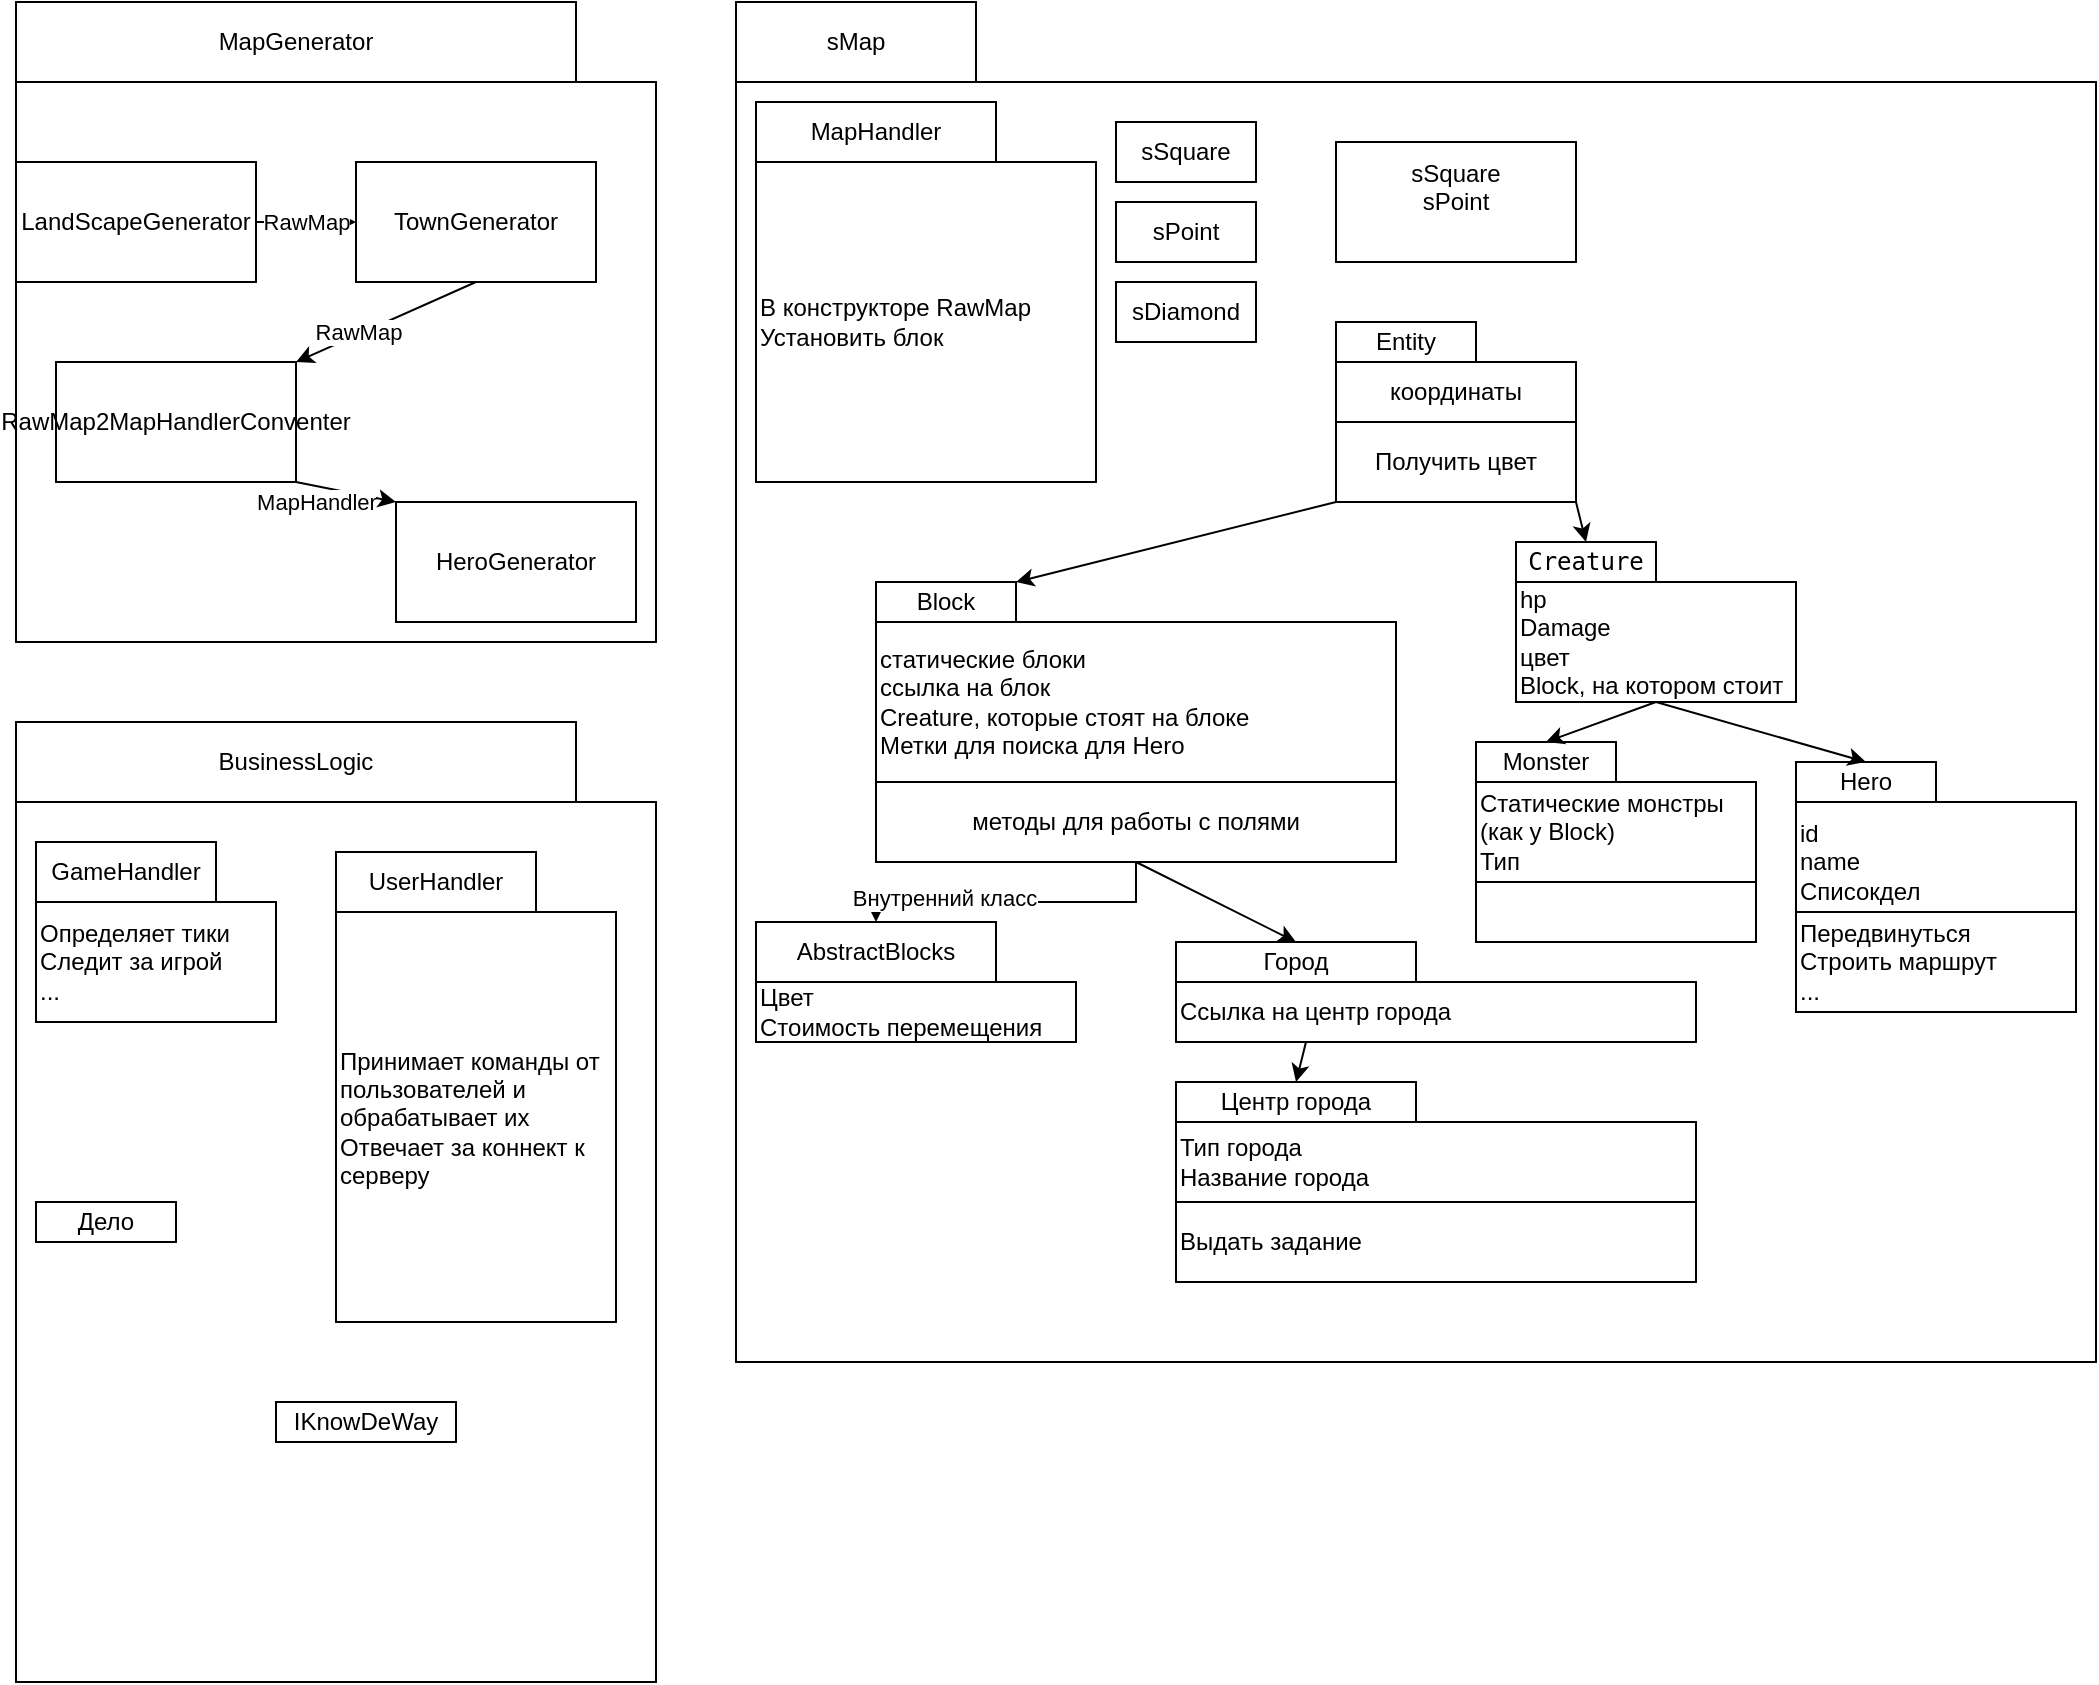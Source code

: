 <mxfile version="13.8.0" type="device"><diagram id="33skyMMPOQMqHlz3gAwK" name="Page-1"><mxGraphModel dx="1854" dy="929" grid="1" gridSize="10" guides="1" tooltips="1" connect="1" arrows="1" fold="1" page="1" pageScale="1" pageWidth="827" pageHeight="1169" math="0" shadow="0"><root><mxCell id="0"/><mxCell id="1" parent="0"/><mxCell id="y8XdX4rXwKziTwZXyiWL-1" value="MapGenerator" style="rounded=0;whiteSpace=wrap;html=1;" vertex="1" parent="1"><mxGeometry width="280" height="40" as="geometry"/></mxCell><mxCell id="y8XdX4rXwKziTwZXyiWL-2" value="" style="rounded=0;whiteSpace=wrap;html=1;" vertex="1" parent="1"><mxGeometry y="40" width="320" height="280" as="geometry"/></mxCell><mxCell id="y8XdX4rXwKziTwZXyiWL-6" value="RawMap" style="edgeStyle=orthogonalEdgeStyle;rounded=0;orthogonalLoop=1;jettySize=auto;html=1;" edge="1" parent="1" source="y8XdX4rXwKziTwZXyiWL-4" target="y8XdX4rXwKziTwZXyiWL-5"><mxGeometry relative="1" as="geometry"/></mxCell><mxCell id="y8XdX4rXwKziTwZXyiWL-4" value="LandScapeGenerator" style="rounded=0;whiteSpace=wrap;html=1;" vertex="1" parent="1"><mxGeometry y="80" width="120" height="60" as="geometry"/></mxCell><mxCell id="y8XdX4rXwKziTwZXyiWL-5" value="TownGenerator" style="rounded=0;whiteSpace=wrap;html=1;" vertex="1" parent="1"><mxGeometry x="170" y="80" width="120" height="60" as="geometry"/></mxCell><mxCell id="y8XdX4rXwKziTwZXyiWL-7" value="&lt;div&gt;HeroGenerator&lt;/div&gt;" style="rounded=0;whiteSpace=wrap;html=1;" vertex="1" parent="1"><mxGeometry x="190" y="250" width="120" height="60" as="geometry"/></mxCell><mxCell id="y8XdX4rXwKziTwZXyiWL-10" value="" style="rounded=0;whiteSpace=wrap;html=1;" vertex="1" parent="1"><mxGeometry x="360" y="40" width="680" height="640" as="geometry"/></mxCell><mxCell id="y8XdX4rXwKziTwZXyiWL-11" value="&lt;div&gt;sMap&lt;/div&gt;" style="rounded=0;whiteSpace=wrap;html=1;" vertex="1" parent="1"><mxGeometry x="360" width="120" height="40" as="geometry"/></mxCell><mxCell id="y8XdX4rXwKziTwZXyiWL-9" value="MapHandler" style="rounded=0;whiteSpace=wrap;html=1;" vertex="1" parent="1"><mxGeometry x="370" y="50" width="120" height="30" as="geometry"/></mxCell><mxCell id="y8XdX4rXwKziTwZXyiWL-12" value="&lt;div align=&quot;left&quot;&gt;В конструкторе RawMap&lt;br&gt;&lt;/div&gt;&lt;div align=&quot;left&quot;&gt;Установить блок&lt;/div&gt;" style="rounded=0;whiteSpace=wrap;html=1;align=left;" vertex="1" parent="1"><mxGeometry x="370" y="80" width="170" height="160" as="geometry"/></mxCell><mxCell id="y8XdX4rXwKziTwZXyiWL-13" value="&lt;div&gt;sSquare&lt;/div&gt;&lt;div&gt;sPoint&lt;/div&gt;&lt;div&gt;&lt;br&gt;&lt;/div&gt;" style="rounded=0;whiteSpace=wrap;html=1;" vertex="1" parent="1"><mxGeometry x="660" y="70" width="120" height="60" as="geometry"/></mxCell><mxCell id="y8XdX4rXwKziTwZXyiWL-14" value="&lt;div&gt;Entity&lt;/div&gt;" style="rounded=0;whiteSpace=wrap;html=1;" vertex="1" parent="1"><mxGeometry x="660" y="160" width="70" height="20" as="geometry"/></mxCell><mxCell id="y8XdX4rXwKziTwZXyiWL-15" value="Block" style="rounded=0;whiteSpace=wrap;html=1;" vertex="1" parent="1"><mxGeometry x="430" y="290" width="70" height="20" as="geometry"/></mxCell><mxCell id="y8XdX4rXwKziTwZXyiWL-16" value="&lt;pre class=&quot;tw-data-text tw-text-large XcVN5d tw-ta&quot; id=&quot;tw-target-text&quot; style=&quot;text-align: left&quot; dir=&quot;ltr&quot;&gt;&lt;span lang=&quot;en&quot;&gt;Creature&lt;/span&gt;&lt;/pre&gt;" style="rounded=0;whiteSpace=wrap;html=1;" vertex="1" parent="1"><mxGeometry x="750" y="270" width="70" height="20" as="geometry"/></mxCell><mxCell id="y8XdX4rXwKziTwZXyiWL-17" value="&lt;div&gt;координаты&lt;/div&gt;" style="rounded=0;whiteSpace=wrap;html=1;" vertex="1" parent="1"><mxGeometry x="660" y="180" width="120" height="30" as="geometry"/></mxCell><mxCell id="y8XdX4rXwKziTwZXyiWL-18" value="sSquare" style="rounded=0;whiteSpace=wrap;html=1;" vertex="1" parent="1"><mxGeometry x="550" y="60" width="70" height="30" as="geometry"/></mxCell><mxCell id="y8XdX4rXwKziTwZXyiWL-19" value="sPoint" style="rounded=0;whiteSpace=wrap;html=1;" vertex="1" parent="1"><mxGeometry x="550" y="100" width="70" height="30" as="geometry"/></mxCell><mxCell id="y8XdX4rXwKziTwZXyiWL-20" value="sDiamond" style="rounded=0;whiteSpace=wrap;html=1;" vertex="1" parent="1"><mxGeometry x="550" y="140" width="70" height="30" as="geometry"/></mxCell><mxCell id="y8XdX4rXwKziTwZXyiWL-21" value="&lt;div align=&quot;left&quot;&gt;hp&lt;br&gt;&lt;/div&gt;&lt;div align=&quot;left&quot;&gt;Damage&lt;/div&gt;&lt;div align=&quot;left&quot;&gt;цвет&lt;br&gt;&lt;/div&gt;&lt;div align=&quot;left&quot;&gt;Block, на котором стоит&lt;br&gt;&lt;/div&gt;" style="rounded=0;whiteSpace=wrap;html=1;align=left;" vertex="1" parent="1"><mxGeometry x="750" y="290" width="140" height="60" as="geometry"/></mxCell><mxCell id="y8XdX4rXwKziTwZXyiWL-22" value="Получить цвет" style="rounded=0;whiteSpace=wrap;html=1;" vertex="1" parent="1"><mxGeometry x="660" y="210" width="120" height="40" as="geometry"/></mxCell><mxCell id="y8XdX4rXwKziTwZXyiWL-23" value="&lt;div align=&quot;left&quot;&gt;статические блоки&lt;/div&gt;&lt;div align=&quot;left&quot;&gt;ссылка на блок&lt;/div&gt;&lt;div align=&quot;left&quot;&gt;Creature, которые стоят на блоке&lt;br&gt;&lt;/div&gt;&lt;div&gt;Метки для поиска для Hero&lt;br&gt;&lt;/div&gt;" style="rounded=0;whiteSpace=wrap;html=1;align=left;" vertex="1" parent="1"><mxGeometry x="430" y="310" width="260" height="80" as="geometry"/></mxCell><mxCell id="y8XdX4rXwKziTwZXyiWL-26" style="edgeStyle=orthogonalEdgeStyle;rounded=0;orthogonalLoop=1;jettySize=auto;html=1;entryX=0.5;entryY=0;entryDx=0;entryDy=0;" edge="1" parent="1" source="y8XdX4rXwKziTwZXyiWL-24" target="y8XdX4rXwKziTwZXyiWL-25"><mxGeometry relative="1" as="geometry"/></mxCell><mxCell id="y8XdX4rXwKziTwZXyiWL-27" value="Внутренний класс" style="edgeLabel;html=1;align=center;verticalAlign=middle;resizable=0;points=[];" vertex="1" connectable="0" parent="y8XdX4rXwKziTwZXyiWL-26"><mxGeometry x="0.459" y="-2" relative="1" as="geometry"><mxPoint as="offset"/></mxGeometry></mxCell><mxCell id="y8XdX4rXwKziTwZXyiWL-24" value="методы для работы с полями" style="rounded=0;whiteSpace=wrap;html=1;" vertex="1" parent="1"><mxGeometry x="430" y="390" width="260" height="40" as="geometry"/></mxCell><mxCell id="y8XdX4rXwKziTwZXyiWL-25" value="AbstractBlocks" style="rounded=0;whiteSpace=wrap;html=1;" vertex="1" parent="1"><mxGeometry x="370" y="460" width="120" height="30" as="geometry"/></mxCell><mxCell id="y8XdX4rXwKziTwZXyiWL-28" value="&lt;div&gt;Город&lt;/div&gt;" style="rounded=0;whiteSpace=wrap;html=1;" vertex="1" parent="1"><mxGeometry x="580" y="470" width="120" height="20" as="geometry"/></mxCell><mxCell id="y8XdX4rXwKziTwZXyiWL-31" value="Ссылка на центр города" style="rounded=0;whiteSpace=wrap;html=1;align=left;" vertex="1" parent="1"><mxGeometry x="580" y="490" width="260" height="30" as="geometry"/></mxCell><mxCell id="y8XdX4rXwKziTwZXyiWL-32" value="Центр города" style="rounded=0;whiteSpace=wrap;html=1;" vertex="1" parent="1"><mxGeometry x="580" y="540" width="120" height="20" as="geometry"/></mxCell><mxCell id="y8XdX4rXwKziTwZXyiWL-33" value="&lt;div&gt;Тип города&lt;/div&gt;&lt;div&gt;Название города&lt;br&gt;&lt;/div&gt;" style="rounded=0;whiteSpace=wrap;html=1;align=left;" vertex="1" parent="1"><mxGeometry x="580" y="560" width="260" height="40" as="geometry"/></mxCell><mxCell id="y8XdX4rXwKziTwZXyiWL-36" value="" style="endArrow=classic;html=1;exitX=0.25;exitY=1;exitDx=0;exitDy=0;" edge="1" parent="1" source="y8XdX4rXwKziTwZXyiWL-31"><mxGeometry width="50" height="50" relative="1" as="geometry"><mxPoint x="570" y="680" as="sourcePoint"/><mxPoint x="640" y="540" as="targetPoint"/></mxGeometry></mxCell><mxCell id="y8XdX4rXwKziTwZXyiWL-38" value="" style="endArrow=classic;html=1;exitX=0.5;exitY=1;exitDx=0;exitDy=0;entryX=0.5;entryY=0;entryDx=0;entryDy=0;" edge="1" parent="1" source="y8XdX4rXwKziTwZXyiWL-24" target="y8XdX4rXwKziTwZXyiWL-28"><mxGeometry width="50" height="50" relative="1" as="geometry"><mxPoint x="450" y="570" as="sourcePoint"/><mxPoint x="500" y="520" as="targetPoint"/></mxGeometry></mxCell><mxCell id="y8XdX4rXwKziTwZXyiWL-39" value="" style="endArrow=classic;html=1;exitX=0;exitY=1;exitDx=0;exitDy=0;entryX=1;entryY=0;entryDx=0;entryDy=0;" edge="1" parent="1" source="y8XdX4rXwKziTwZXyiWL-22" target="y8XdX4rXwKziTwZXyiWL-15"><mxGeometry width="50" height="50" relative="1" as="geometry"><mxPoint x="580" y="290" as="sourcePoint"/><mxPoint x="630" y="240" as="targetPoint"/></mxGeometry></mxCell><mxCell id="y8XdX4rXwKziTwZXyiWL-40" value="" style="endArrow=classic;html=1;exitX=1;exitY=1;exitDx=0;exitDy=0;entryX=0.5;entryY=0;entryDx=0;entryDy=0;" edge="1" parent="1" source="y8XdX4rXwKziTwZXyiWL-22" target="y8XdX4rXwKziTwZXyiWL-16"><mxGeometry width="50" height="50" relative="1" as="geometry"><mxPoint x="960" y="290" as="sourcePoint"/><mxPoint x="1010" y="240" as="targetPoint"/></mxGeometry></mxCell><mxCell id="y8XdX4rXwKziTwZXyiWL-42" value="RawMap2MapHandlerConventer" style="rounded=0;whiteSpace=wrap;html=1;" vertex="1" parent="1"><mxGeometry x="20" y="180" width="120" height="60" as="geometry"/></mxCell><mxCell id="y8XdX4rXwKziTwZXyiWL-43" value="" style="endArrow=classic;html=1;exitX=0.5;exitY=1;exitDx=0;exitDy=0;entryX=1;entryY=0;entryDx=0;entryDy=0;" edge="1" parent="1" source="y8XdX4rXwKziTwZXyiWL-5" target="y8XdX4rXwKziTwZXyiWL-42"><mxGeometry width="50" height="50" relative="1" as="geometry"><mxPoint x="190" y="220" as="sourcePoint"/><mxPoint x="240" y="170" as="targetPoint"/></mxGeometry></mxCell><mxCell id="y8XdX4rXwKziTwZXyiWL-44" value="RawMap" style="edgeLabel;html=1;align=center;verticalAlign=middle;resizable=0;points=[];" vertex="1" connectable="0" parent="y8XdX4rXwKziTwZXyiWL-43"><mxGeometry x="0.303" y="-1" relative="1" as="geometry"><mxPoint as="offset"/></mxGeometry></mxCell><mxCell id="y8XdX4rXwKziTwZXyiWL-45" value="" style="endArrow=classic;html=1;exitX=1;exitY=1;exitDx=0;exitDy=0;entryX=0;entryY=0;entryDx=0;entryDy=0;" edge="1" parent="1" source="y8XdX4rXwKziTwZXyiWL-42" target="y8XdX4rXwKziTwZXyiWL-7"><mxGeometry width="50" height="50" relative="1" as="geometry"><mxPoint x="150" y="380" as="sourcePoint"/><mxPoint x="200" y="330" as="targetPoint"/></mxGeometry></mxCell><mxCell id="y8XdX4rXwKziTwZXyiWL-46" value="MapHandler" style="edgeLabel;html=1;align=center;verticalAlign=middle;resizable=0;points=[];" vertex="1" connectable="0" parent="y8XdX4rXwKziTwZXyiWL-45"><mxGeometry x="0.386" relative="1" as="geometry"><mxPoint x="-24.74" y="3.05" as="offset"/></mxGeometry></mxCell><mxCell id="y8XdX4rXwKziTwZXyiWL-48" value="Hero" style="rounded=0;whiteSpace=wrap;html=1;" vertex="1" parent="1"><mxGeometry x="890" y="380" width="70" height="20" as="geometry"/></mxCell><mxCell id="y8XdX4rXwKziTwZXyiWL-49" value="&lt;div&gt;id&lt;/div&gt;&lt;div&gt;name&lt;br&gt;&lt;/div&gt;&lt;div&gt;Списокдел&lt;br&gt;&lt;/div&gt;" style="rounded=0;whiteSpace=wrap;html=1;align=left;" vertex="1" parent="1"><mxGeometry x="890" y="400" width="140" height="60" as="geometry"/></mxCell><mxCell id="y8XdX4rXwKziTwZXyiWL-50" value="&lt;div&gt;Передвинуться&lt;/div&gt;&lt;div&gt;Строить маршрут&lt;br&gt;&lt;/div&gt;&lt;div&gt;...&lt;/div&gt;" style="rounded=0;whiteSpace=wrap;html=1;align=left;" vertex="1" parent="1"><mxGeometry x="890" y="455" width="140" height="50" as="geometry"/></mxCell><mxCell id="y8XdX4rXwKziTwZXyiWL-51" value="Monster" style="rounded=0;whiteSpace=wrap;html=1;" vertex="1" parent="1"><mxGeometry x="730" y="370" width="70" height="20" as="geometry"/></mxCell><mxCell id="y8XdX4rXwKziTwZXyiWL-52" value="&lt;div&gt;Статические монстры (как у Block)&lt;br&gt;&lt;/div&gt;&lt;div&gt;Тип&lt;/div&gt;" style="rounded=0;whiteSpace=wrap;html=1;align=left;" vertex="1" parent="1"><mxGeometry x="730" y="390" width="140" height="50" as="geometry"/></mxCell><mxCell id="y8XdX4rXwKziTwZXyiWL-53" value="" style="rounded=0;whiteSpace=wrap;html=1;align=left;" vertex="1" parent="1"><mxGeometry x="730" y="440" width="140" height="30" as="geometry"/></mxCell><mxCell id="y8XdX4rXwKziTwZXyiWL-54" value="&lt;div align=&quot;left&quot;&gt;Цвет&lt;/div&gt;&lt;div align=&quot;left&quot;&gt;Стоимость перемещения&lt;br&gt;&lt;/div&gt;" style="rounded=0;whiteSpace=wrap;html=1;align=left;" vertex="1" parent="1"><mxGeometry x="370" y="490" width="160" height="30" as="geometry"/></mxCell><mxCell id="y8XdX4rXwKziTwZXyiWL-56" value="" style="endArrow=classic;html=1;exitX=0.5;exitY=1;exitDx=0;exitDy=0;entryX=0.5;entryY=0;entryDx=0;entryDy=0;" edge="1" parent="1" source="y8XdX4rXwKziTwZXyiWL-21" target="y8XdX4rXwKziTwZXyiWL-51"><mxGeometry width="50" height="50" relative="1" as="geometry"><mxPoint x="1080" y="340" as="sourcePoint"/><mxPoint x="1130" y="290" as="targetPoint"/></mxGeometry></mxCell><mxCell id="y8XdX4rXwKziTwZXyiWL-57" value="" style="endArrow=classic;html=1;exitX=0.5;exitY=1;exitDx=0;exitDy=0;entryX=0.5;entryY=0;entryDx=0;entryDy=0;" edge="1" parent="1" source="y8XdX4rXwKziTwZXyiWL-21" target="y8XdX4rXwKziTwZXyiWL-48"><mxGeometry width="50" height="50" relative="1" as="geometry"><mxPoint x="1060" y="380" as="sourcePoint"/><mxPoint x="1110" y="330" as="targetPoint"/></mxGeometry></mxCell><mxCell id="y8XdX4rXwKziTwZXyiWL-59" value="BusinessLogic" style="rounded=0;whiteSpace=wrap;html=1;" vertex="1" parent="1"><mxGeometry y="360" width="280" height="40" as="geometry"/></mxCell><mxCell id="y8XdX4rXwKziTwZXyiWL-60" value="" style="rounded=0;whiteSpace=wrap;html=1;" vertex="1" parent="1"><mxGeometry y="400" width="320" height="440" as="geometry"/></mxCell><mxCell id="y8XdX4rXwKziTwZXyiWL-61" value="GameHandler" style="rounded=0;whiteSpace=wrap;html=1;" vertex="1" parent="1"><mxGeometry x="10" y="420" width="90" height="30" as="geometry"/></mxCell><mxCell id="y8XdX4rXwKziTwZXyiWL-62" value="UserHandler" style="rounded=0;whiteSpace=wrap;html=1;" vertex="1" parent="1"><mxGeometry x="160" y="425" width="100" height="30" as="geometry"/></mxCell><mxCell id="y8XdX4rXwKziTwZXyiWL-63" value="&lt;div align=&quot;left&quot;&gt;Определяет тики&lt;/div&gt;&lt;div align=&quot;left&quot;&gt;Следит за игрой&lt;/div&gt;&lt;div align=&quot;left&quot;&gt;...&lt;br&gt;&lt;/div&gt;" style="rounded=0;whiteSpace=wrap;html=1;align=left;" vertex="1" parent="1"><mxGeometry x="10" y="450" width="120" height="60" as="geometry"/></mxCell><mxCell id="y8XdX4rXwKziTwZXyiWL-64" value="&lt;div&gt;Принимает команды от пользователей и обрабатывает их&lt;/div&gt;&lt;div&gt;Отвечает за коннект к серверу&lt;br&gt;&lt;/div&gt;" style="rounded=0;whiteSpace=wrap;html=1;align=left;" vertex="1" parent="1"><mxGeometry x="160" y="455" width="140" height="205" as="geometry"/></mxCell><mxCell id="y8XdX4rXwKziTwZXyiWL-65" value="Выдать задание" style="rounded=0;whiteSpace=wrap;html=1;align=left;" vertex="1" parent="1"><mxGeometry x="580" y="600" width="260" height="40" as="geometry"/></mxCell><mxCell id="y8XdX4rXwKziTwZXyiWL-66" value="Дело" style="rounded=0;whiteSpace=wrap;html=1;" vertex="1" parent="1"><mxGeometry x="10" y="600" width="70" height="20" as="geometry"/></mxCell><mxCell id="y8XdX4rXwKziTwZXyiWL-67" value="IKnowDeWay" style="rounded=0;whiteSpace=wrap;html=1;" vertex="1" parent="1"><mxGeometry x="130" y="700" width="90" height="20" as="geometry"/></mxCell></root></mxGraphModel></diagram></mxfile>